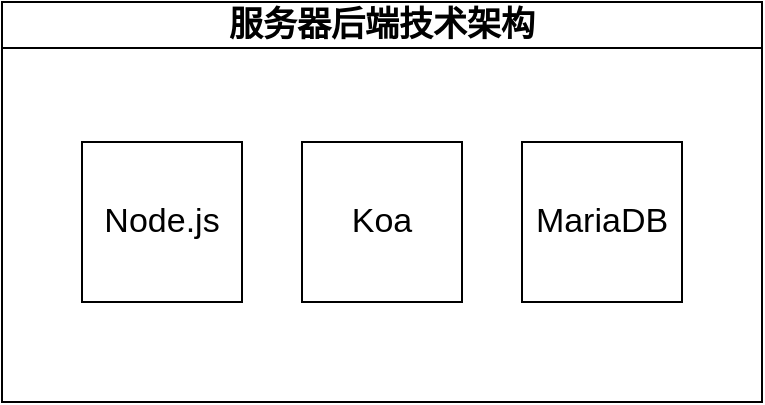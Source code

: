 <mxfile>
    <diagram id="u-oU5NTy3lEyTesoFEB6" name="第 1 页">
        <mxGraphModel dx="521" dy="499" grid="1" gridSize="10" guides="1" tooltips="1" connect="1" arrows="1" fold="1" page="1" pageScale="1" pageWidth="1169" pageHeight="827" math="0" shadow="0">
            <root>
                <mxCell id="0"/>
                <mxCell id="1" parent="0"/>
                <mxCell id="2" value="服务器后端技术架构" style="swimlane;whiteSpace=wrap;html=1;fontSize=17;" vertex="1" parent="1">
                    <mxGeometry x="40" y="50" width="380" height="200" as="geometry"/>
                </mxCell>
                <mxCell id="3" value="Node.js" style="whiteSpace=wrap;html=1;aspect=fixed;fontSize=17;" vertex="1" parent="2">
                    <mxGeometry x="40" y="70" width="80" height="80" as="geometry"/>
                </mxCell>
                <mxCell id="4" value="Koa" style="whiteSpace=wrap;html=1;aspect=fixed;fontSize=17;" vertex="1" parent="2">
                    <mxGeometry x="150" y="70" width="80" height="80" as="geometry"/>
                </mxCell>
                <mxCell id="5" value="MariaDB" style="whiteSpace=wrap;html=1;aspect=fixed;fontSize=17;" vertex="1" parent="2">
                    <mxGeometry x="260" y="70" width="80" height="80" as="geometry"/>
                </mxCell>
            </root>
        </mxGraphModel>
    </diagram>
</mxfile>